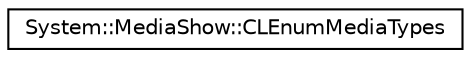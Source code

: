 digraph G
{
  edge [fontname="Helvetica",fontsize="10",labelfontname="Helvetica",labelfontsize="10"];
  node [fontname="Helvetica",fontsize="10",shape=record];
  rankdir="LR";
  Node1 [label="System::MediaShow::CLEnumMediaTypes",height=0.2,width=0.4,color="black", fillcolor="white", style="filled",URL="$class_system_1_1_media_show_1_1_c_l_enum_media_types.html"];
}

